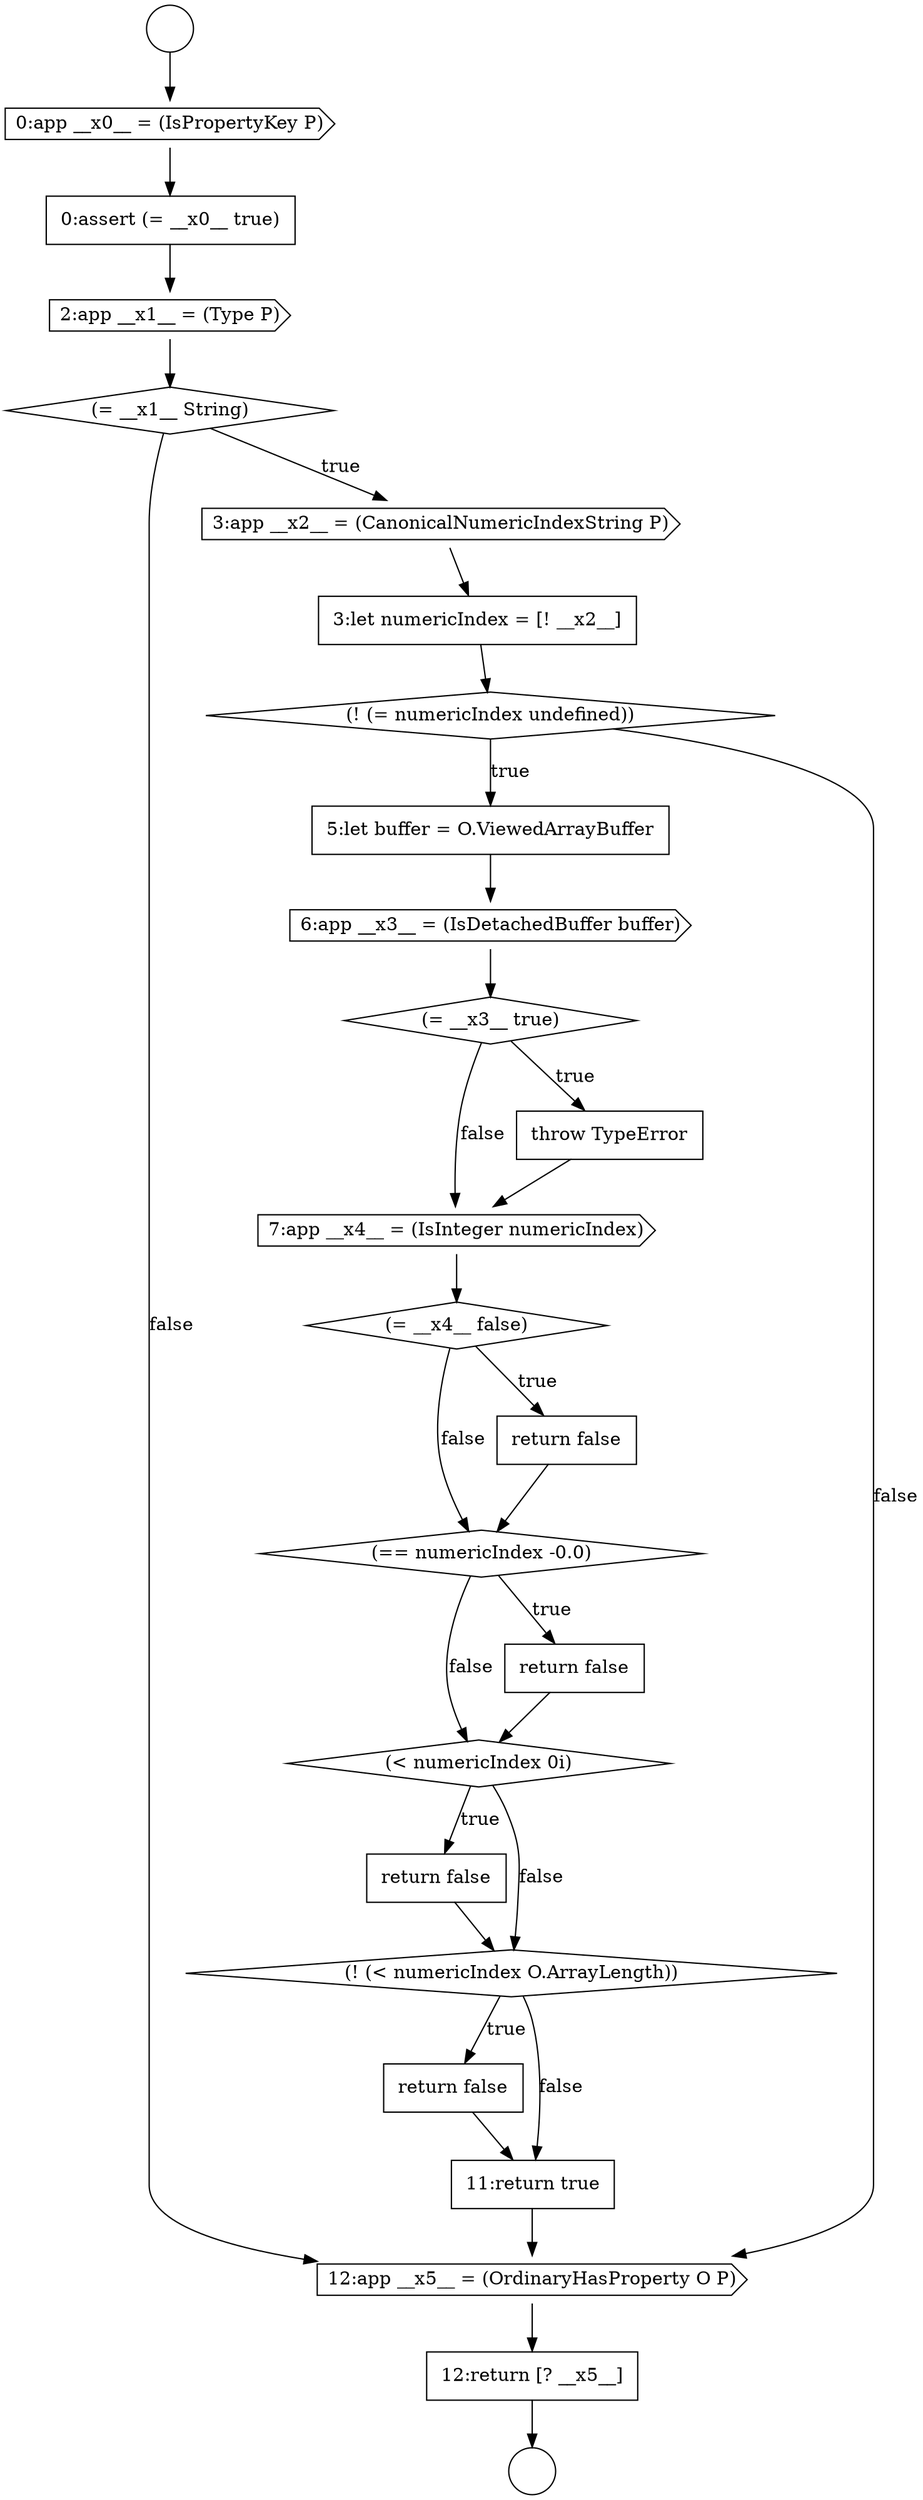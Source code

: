 digraph {
  node2444 [shape=cds, label=<<font color="black">2:app __x1__ = (Type P)</font>> color="black" fillcolor="white" style=filled]
  node2441 [shape=circle label=" " color="black" fillcolor="white" style=filled]
  node2450 [shape=cds, label=<<font color="black">6:app __x3__ = (IsDetachedBuffer buffer)</font>> color="black" fillcolor="white" style=filled]
  node2440 [shape=circle label=" " color="black" fillcolor="white" style=filled]
  node2449 [shape=none, margin=0, label=<<font color="black">
    <table border="0" cellborder="1" cellspacing="0" cellpadding="10">
      <tr><td align="left">5:let buffer = O.ViewedArrayBuffer</td></tr>
    </table>
  </font>> color="black" fillcolor="white" style=filled]
  node2454 [shape=diamond, label=<<font color="black">(= __x4__ false)</font>> color="black" fillcolor="white" style=filled]
  node2458 [shape=diamond, label=<<font color="black">(&lt; numericIndex 0i)</font>> color="black" fillcolor="white" style=filled]
  node2443 [shape=none, margin=0, label=<<font color="black">
    <table border="0" cellborder="1" cellspacing="0" cellpadding="10">
      <tr><td align="left">0:assert (= __x0__ true)</td></tr>
    </table>
  </font>> color="black" fillcolor="white" style=filled]
  node2453 [shape=cds, label=<<font color="black">7:app __x4__ = (IsInteger numericIndex)</font>> color="black" fillcolor="white" style=filled]
  node2452 [shape=none, margin=0, label=<<font color="black">
    <table border="0" cellborder="1" cellspacing="0" cellpadding="10">
      <tr><td align="left">throw TypeError</td></tr>
    </table>
  </font>> color="black" fillcolor="white" style=filled]
  node2463 [shape=cds, label=<<font color="black">12:app __x5__ = (OrdinaryHasProperty O P)</font>> color="black" fillcolor="white" style=filled]
  node2448 [shape=diamond, label=<<font color="black">(! (= numericIndex undefined))</font>> color="black" fillcolor="white" style=filled]
  node2459 [shape=none, margin=0, label=<<font color="black">
    <table border="0" cellborder="1" cellspacing="0" cellpadding="10">
      <tr><td align="left">return false</td></tr>
    </table>
  </font>> color="black" fillcolor="white" style=filled]
  node2456 [shape=diamond, label=<<font color="black">(== numericIndex -0.0)</font>> color="black" fillcolor="white" style=filled]
  node2451 [shape=diamond, label=<<font color="black">(= __x3__ true)</font>> color="black" fillcolor="white" style=filled]
  node2445 [shape=diamond, label=<<font color="black">(= __x1__ String)</font>> color="black" fillcolor="white" style=filled]
  node2464 [shape=none, margin=0, label=<<font color="black">
    <table border="0" cellborder="1" cellspacing="0" cellpadding="10">
      <tr><td align="left">12:return [? __x5__]</td></tr>
    </table>
  </font>> color="black" fillcolor="white" style=filled]
  node2460 [shape=diamond, label=<<font color="black">(! (&lt; numericIndex O.ArrayLength))</font>> color="black" fillcolor="white" style=filled]
  node2455 [shape=none, margin=0, label=<<font color="black">
    <table border="0" cellborder="1" cellspacing="0" cellpadding="10">
      <tr><td align="left">return false</td></tr>
    </table>
  </font>> color="black" fillcolor="white" style=filled]
  node2442 [shape=cds, label=<<font color="black">0:app __x0__ = (IsPropertyKey P)</font>> color="black" fillcolor="white" style=filled]
  node2457 [shape=none, margin=0, label=<<font color="black">
    <table border="0" cellborder="1" cellspacing="0" cellpadding="10">
      <tr><td align="left">return false</td></tr>
    </table>
  </font>> color="black" fillcolor="white" style=filled]
  node2446 [shape=cds, label=<<font color="black">3:app __x2__ = (CanonicalNumericIndexString P)</font>> color="black" fillcolor="white" style=filled]
  node2461 [shape=none, margin=0, label=<<font color="black">
    <table border="0" cellborder="1" cellspacing="0" cellpadding="10">
      <tr><td align="left">return false</td></tr>
    </table>
  </font>> color="black" fillcolor="white" style=filled]
  node2447 [shape=none, margin=0, label=<<font color="black">
    <table border="0" cellborder="1" cellspacing="0" cellpadding="10">
      <tr><td align="left">3:let numericIndex = [! __x2__]</td></tr>
    </table>
  </font>> color="black" fillcolor="white" style=filled]
  node2462 [shape=none, margin=0, label=<<font color="black">
    <table border="0" cellborder="1" cellspacing="0" cellpadding="10">
      <tr><td align="left">11:return true</td></tr>
    </table>
  </font>> color="black" fillcolor="white" style=filled]
  node2442 -> node2443 [ color="black"]
  node2443 -> node2444 [ color="black"]
  node2462 -> node2463 [ color="black"]
  node2459 -> node2460 [ color="black"]
  node2461 -> node2462 [ color="black"]
  node2456 -> node2457 [label=<<font color="black">true</font>> color="black"]
  node2456 -> node2458 [label=<<font color="black">false</font>> color="black"]
  node2444 -> node2445 [ color="black"]
  node2449 -> node2450 [ color="black"]
  node2452 -> node2453 [ color="black"]
  node2464 -> node2441 [ color="black"]
  node2440 -> node2442 [ color="black"]
  node2451 -> node2452 [label=<<font color="black">true</font>> color="black"]
  node2451 -> node2453 [label=<<font color="black">false</font>> color="black"]
  node2445 -> node2446 [label=<<font color="black">true</font>> color="black"]
  node2445 -> node2463 [label=<<font color="black">false</font>> color="black"]
  node2458 -> node2459 [label=<<font color="black">true</font>> color="black"]
  node2458 -> node2460 [label=<<font color="black">false</font>> color="black"]
  node2450 -> node2451 [ color="black"]
  node2447 -> node2448 [ color="black"]
  node2448 -> node2449 [label=<<font color="black">true</font>> color="black"]
  node2448 -> node2463 [label=<<font color="black">false</font>> color="black"]
  node2454 -> node2455 [label=<<font color="black">true</font>> color="black"]
  node2454 -> node2456 [label=<<font color="black">false</font>> color="black"]
  node2460 -> node2461 [label=<<font color="black">true</font>> color="black"]
  node2460 -> node2462 [label=<<font color="black">false</font>> color="black"]
  node2453 -> node2454 [ color="black"]
  node2457 -> node2458 [ color="black"]
  node2463 -> node2464 [ color="black"]
  node2455 -> node2456 [ color="black"]
  node2446 -> node2447 [ color="black"]
}

